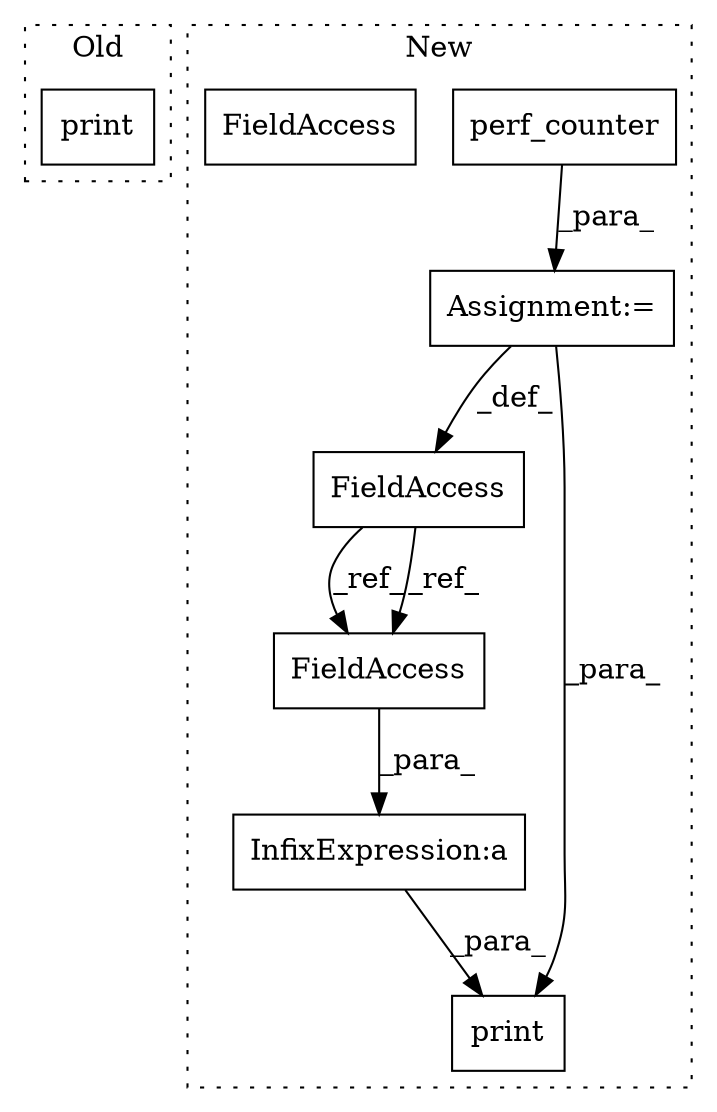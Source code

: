 digraph G {
subgraph cluster0 {
1 [label="print" a="32" s="1751,1776" l="6,1" shape="box"];
label = "Old";
style="dotted";
}
subgraph cluster1 {
2 [label="perf_counter" a="32" s="1771" l="14" shape="box"];
3 [label="Assignment:=" a="7" s="1765" l="1" shape="box"];
4 [label="InfixExpression:a" a="27" s="1852" l="3" shape="box"];
5 [label="FieldAccess" a="22" s="1855" l="7" shape="box"];
6 [label="FieldAccess" a="22" s="1758" l="7" shape="box"];
7 [label="print" a="32" s="1873,1929" l="6,1" shape="box"];
8 [label="FieldAccess" a="22" s="1855" l="7" shape="box"];
label = "New";
style="dotted";
}
2 -> 3 [label="_para_"];
3 -> 7 [label="_para_"];
3 -> 6 [label="_def_"];
4 -> 7 [label="_para_"];
6 -> 8 [label="_ref_"];
6 -> 8 [label="_ref_"];
8 -> 4 [label="_para_"];
}